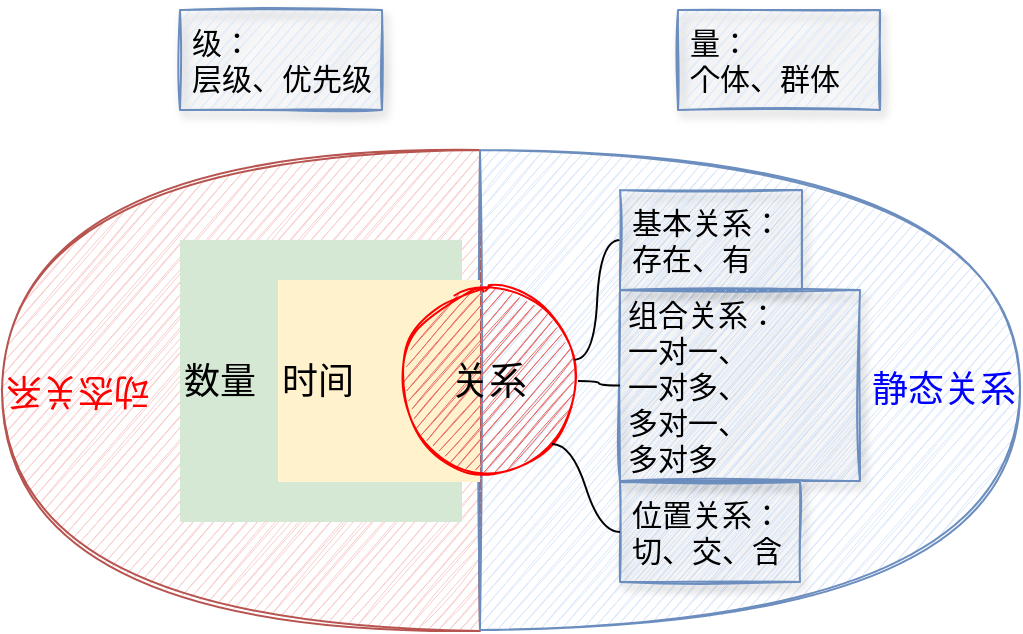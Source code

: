 <mxfile version="21.0.2" type="github">
  <diagram id="dxVW-Z1BKEepmqgwWD4V" name="第 1 页">
    <mxGraphModel dx="1050" dy="591" grid="1" gridSize="10" guides="1" tooltips="1" connect="1" arrows="1" fold="1" page="1" pageScale="1" pageWidth="827" pageHeight="1169" math="0" shadow="0">
      <root>
        <mxCell id="0" />
        <mxCell id="1" parent="0" />
        <mxCell id="wY8_0tX6bTsFFcJKQqcM-17" value="&lt;font color=&quot;#ff0000&quot;&gt;动态关系&lt;/font&gt;" style="shape=or;whiteSpace=wrap;html=1;fontSize=18;fillColor=#f8cecc;rotation=-180;strokeColor=#b85450;align=right;sketch=1;transform: rotate(180deg);" parent="1" vertex="1">
          <mxGeometry x="131" y="240" width="239" height="240.5" as="geometry" />
        </mxCell>
        <mxCell id="wY8_0tX6bTsFFcJKQqcM-16" value="&lt;font color=&quot;#0000ff&quot;&gt;静态关系&lt;/font&gt;" style="shape=or;whiteSpace=wrap;html=1;fontSize=18;fillColor=#dae8fc;strokeColor=#6c8ebf;align=right;sketch=1;" parent="1" vertex="1">
          <mxGeometry x="370" y="240" width="270" height="240" as="geometry" />
        </mxCell>
        <mxCell id="wY8_0tX6bTsFFcJKQqcM-7" value="数量" style="whiteSpace=wrap;html=1;aspect=fixed;fontSize=18;fillColor=#d5e8d4;strokeColor=none;align=left;" parent="1" vertex="1">
          <mxGeometry x="220" y="285" width="141" height="141" as="geometry" />
        </mxCell>
        <mxCell id="wY8_0tX6bTsFFcJKQqcM-6" value="&lt;font style=&quot;font-size: 18px;&quot;&gt;时间&lt;/font&gt;" style="whiteSpace=wrap;html=1;aspect=fixed;fillColor=#fff2cc;strokeColor=none;align=left;" parent="1" vertex="1">
          <mxGeometry x="269" y="305" width="101" height="101" as="geometry" />
        </mxCell>
        <mxCell id="wlqvahv6N_QIGY_uk6yz-1" value="&lt;font style=&quot;font-size: 19px;&quot;&gt;关系&lt;/font&gt;" style="ellipse;whiteSpace=wrap;html=1;aspect=fixed;fillColor=#EA6B66;strokeColor=#FF0000;sketch=1;fillStyle=auto;" parent="1" vertex="1">
          <mxGeometry x="330" y="311" width="89" height="89" as="geometry" />
        </mxCell>
        <mxCell id="wlqvahv6N_QIGY_uk6yz-4" value="级：&#xa;层级、优先级" style="text;strokeColor=#6c8ebf;fillColor=#dae8fc;align=left;verticalAlign=middle;spacingLeft=4;spacingRight=4;overflow=hidden;rotatable=0;points=[[0,0.5],[1,0.5]];portConstraint=eastwest;fontSize=15;rounded=0;labelPosition=center;verticalLabelPosition=middle;whiteSpace=wrap;sketch=1;shadow=1;" parent="1" vertex="1">
          <mxGeometry x="220" y="170" width="101" height="50" as="geometry" />
        </mxCell>
        <mxCell id="wlqvahv6N_QIGY_uk6yz-5" value="" style="edgeStyle=entityRelationEdgeStyle;startArrow=none;endArrow=none;segment=10;curved=1;rounded=0;fontSize=19;exitX=0.98;exitY=0.38;exitDx=0;exitDy=0;exitPerimeter=0;entryX=0;entryY=0.5;entryDx=0;entryDy=0;" parent="1" source="wlqvahv6N_QIGY_uk6yz-1" target="wlqvahv6N_QIGY_uk6yz-6" edge="1">
          <mxGeometry relative="1" as="geometry">
            <mxPoint x="439" y="410" as="sourcePoint" />
            <mxPoint x="469" y="350" as="targetPoint" />
          </mxGeometry>
        </mxCell>
        <mxCell id="wlqvahv6N_QIGY_uk6yz-6" value="基本关系：&#xa;存在、有" style="text;strokeColor=#6c8ebf;fillColor=#dae8fc;align=left;verticalAlign=middle;spacingLeft=4;spacingRight=4;overflow=hidden;rotatable=0;points=[[0,0.5],[1,0.5]];portConstraint=eastwest;fontSize=15;rounded=0;labelPosition=center;verticalLabelPosition=middle;whiteSpace=wrap;sketch=1;shadow=1;" parent="1" vertex="1">
          <mxGeometry x="440" y="260" width="91" height="50" as="geometry" />
        </mxCell>
        <mxCell id="wlqvahv6N_QIGY_uk6yz-7" value="组合关系：&#xa;一对一、&#xa;一对多、&#xa;多对一、&#xa;多对多" style="text;strokeColor=#6c8ebf;fillColor=#dae8fc;align=left;verticalAlign=middle;spacingLeft=4;spacingRight=0;overflow=hidden;rotatable=0;points=[[0,0.5],[1,0.5]];portConstraint=eastwest;fontSize=15;rounded=0;labelPosition=center;verticalLabelPosition=middle;whiteSpace=wrap;sketch=1;shadow=1;glass=0;spacing=0;" parent="1" vertex="1">
          <mxGeometry x="440" y="310" width="120" height="95.5" as="geometry" />
        </mxCell>
        <mxCell id="wlqvahv6N_QIGY_uk6yz-8" value="" style="edgeStyle=entityRelationEdgeStyle;startArrow=none;endArrow=none;segment=10;curved=1;rounded=0;fontSize=19;exitX=1;exitY=0.5;exitDx=0;exitDy=0;entryX=0;entryY=0.5;entryDx=0;entryDy=0;" parent="1" source="wlqvahv6N_QIGY_uk6yz-1" target="wlqvahv6N_QIGY_uk6yz-7" edge="1">
          <mxGeometry relative="1" as="geometry">
            <mxPoint x="419" y="390" as="sourcePoint" />
            <mxPoint x="459" y="450" as="targetPoint" />
          </mxGeometry>
        </mxCell>
        <mxCell id="wlqvahv6N_QIGY_uk6yz-10" value="位置关系：&#xa;切、交、含" style="text;strokeColor=#6c8ebf;fillColor=#dae8fc;align=left;verticalAlign=middle;spacingLeft=4;spacingRight=4;overflow=hidden;rotatable=0;points=[[0,0.5],[1,0.5]];portConstraint=eastwest;fontSize=15;rounded=0;labelPosition=center;verticalLabelPosition=middle;whiteSpace=wrap;sketch=1;shadow=1;" parent="1" vertex="1">
          <mxGeometry x="440" y="406" width="90" height="50" as="geometry" />
        </mxCell>
        <mxCell id="wlqvahv6N_QIGY_uk6yz-11" value="" style="edgeStyle=entityRelationEdgeStyle;startArrow=none;endArrow=none;segment=10;curved=1;rounded=0;fontSize=19;exitX=1;exitY=1;exitDx=0;exitDy=0;" parent="1" source="wlqvahv6N_QIGY_uk6yz-1" target="wlqvahv6N_QIGY_uk6yz-10" edge="1">
          <mxGeometry relative="1" as="geometry">
            <mxPoint x="370" y="390" as="sourcePoint" />
            <mxPoint x="362.663" y="436.05" as="targetPoint" />
          </mxGeometry>
        </mxCell>
        <mxCell id="wY8_0tX6bTsFFcJKQqcM-1" value="量：&#xa;个体、群体" style="text;strokeColor=#6c8ebf;fillColor=#dae8fc;align=left;verticalAlign=middle;spacingLeft=4;spacingRight=4;overflow=hidden;rotatable=0;points=[[0,0.5],[1,0.5]];portConstraint=eastwest;fontSize=15;rounded=0;labelPosition=center;verticalLabelPosition=middle;whiteSpace=wrap;sketch=1;shadow=1;" parent="1" vertex="1">
          <mxGeometry x="469" y="170" width="101" height="50" as="geometry" />
        </mxCell>
      </root>
    </mxGraphModel>
  </diagram>
</mxfile>
